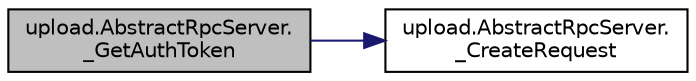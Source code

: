 digraph "upload.AbstractRpcServer._GetAuthToken"
{
  edge [fontname="Helvetica",fontsize="10",labelfontname="Helvetica",labelfontsize="10"];
  node [fontname="Helvetica",fontsize="10",shape=record];
  rankdir="LR";
  Node37 [label="upload.AbstractRpcServer.\l_GetAuthToken",height=0.2,width=0.4,color="black", fillcolor="grey75", style="filled", fontcolor="black"];
  Node37 -> Node38 [color="midnightblue",fontsize="10",style="solid",fontname="Helvetica"];
  Node38 [label="upload.AbstractRpcServer.\l_CreateRequest",height=0.2,width=0.4,color="black", fillcolor="white", style="filled",URL="$db/d9e/classupload_1_1_abstract_rpc_server.html#a1553c79619eec0770932cd4fa325243c"];
}
